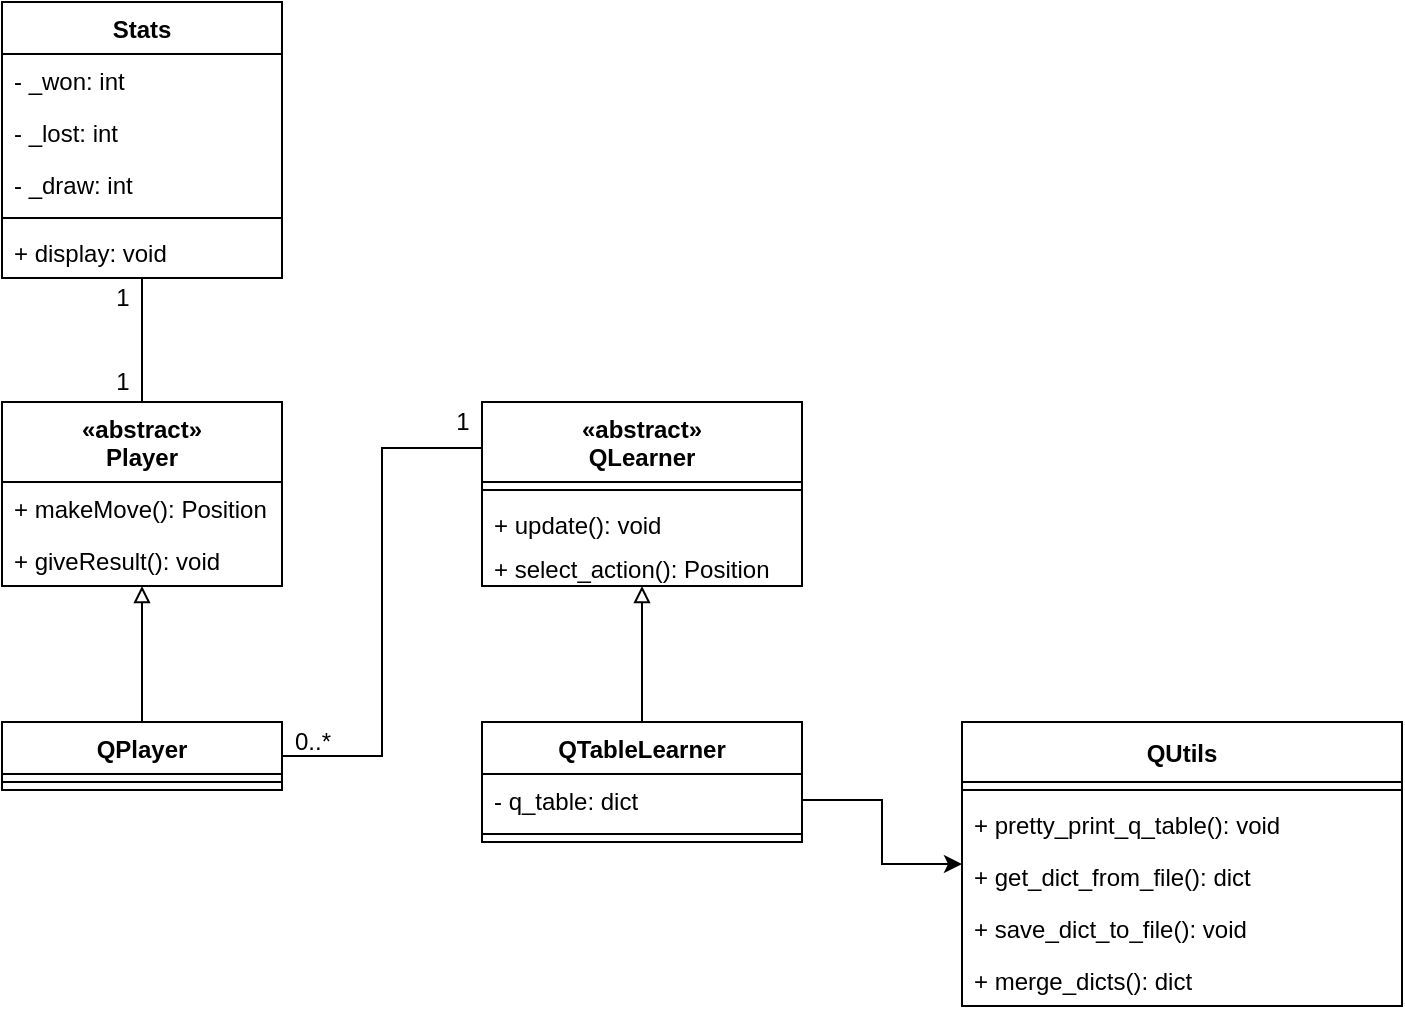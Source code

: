 <mxfile version="15.8.7" type="device"><diagram id="bctdquQVwpCxf01meslu" name="Seite-1"><mxGraphModel dx="1038" dy="1818" grid="1" gridSize="10" guides="1" tooltips="1" connect="1" arrows="1" fold="1" page="1" pageScale="1" pageWidth="827" pageHeight="1169" math="0" shadow="0"><root><mxCell id="0"/><mxCell id="1" parent="0"/><mxCell id="gbSbWb2Ehsg5AkkeHWog-10" style="edgeStyle=orthogonalEdgeStyle;rounded=0;orthogonalLoop=1;jettySize=auto;html=1;exitX=0.5;exitY=0;exitDx=0;exitDy=0;endArrow=none;endFill=0;" edge="1" parent="1" source="G02vbdICKoxpFZ3K2MaF-1" target="gbSbWb2Ehsg5AkkeHWog-8"><mxGeometry relative="1" as="geometry"/></mxCell><mxCell id="G02vbdICKoxpFZ3K2MaF-1" value="«abstract»&#10;Player" style="swimlane;fontStyle=1;childLayout=stackLayout;horizontal=1;startSize=40;fillColor=none;horizontalStack=0;resizeParent=1;resizeParentMax=0;resizeLast=0;collapsible=1;marginBottom=0;" parent="1" vertex="1"><mxGeometry x="160" y="120" width="140" height="92" as="geometry"/></mxCell><mxCell id="G02vbdICKoxpFZ3K2MaF-2" value="+ makeMove(): Position" style="text;strokeColor=none;fillColor=none;align=left;verticalAlign=top;spacingLeft=4;spacingRight=4;overflow=hidden;rotatable=0;points=[[0,0.5],[1,0.5]];portConstraint=eastwest;" parent="G02vbdICKoxpFZ3K2MaF-1" vertex="1"><mxGeometry y="40" width="140" height="26" as="geometry"/></mxCell><mxCell id="G02vbdICKoxpFZ3K2MaF-3" value="+ giveResult(): void" style="text;strokeColor=none;fillColor=none;align=left;verticalAlign=top;spacingLeft=4;spacingRight=4;overflow=hidden;rotatable=0;points=[[0,0.5],[1,0.5]];portConstraint=eastwest;" parent="G02vbdICKoxpFZ3K2MaF-1" vertex="1"><mxGeometry y="66" width="140" height="26" as="geometry"/></mxCell><mxCell id="G02vbdICKoxpFZ3K2MaF-18" style="edgeStyle=orthogonalEdgeStyle;rounded=0;orthogonalLoop=1;jettySize=auto;html=1;exitX=0.5;exitY=0;exitDx=0;exitDy=0;endArrow=block;endFill=0;" parent="1" source="G02vbdICKoxpFZ3K2MaF-5" target="G02vbdICKoxpFZ3K2MaF-9" edge="1"><mxGeometry relative="1" as="geometry"/></mxCell><mxCell id="G02vbdICKoxpFZ3K2MaF-5" value="QTableLearner" style="swimlane;fontStyle=1;align=center;verticalAlign=top;childLayout=stackLayout;horizontal=1;startSize=26;horizontalStack=0;resizeParent=1;resizeParentMax=0;resizeLast=0;collapsible=1;marginBottom=0;" parent="1" vertex="1"><mxGeometry x="400" y="280" width="160" height="60" as="geometry"/></mxCell><mxCell id="G02vbdICKoxpFZ3K2MaF-6" value="- q_table: dict" style="text;strokeColor=none;fillColor=none;align=left;verticalAlign=top;spacingLeft=4;spacingRight=4;overflow=hidden;rotatable=0;points=[[0,0.5],[1,0.5]];portConstraint=eastwest;" parent="G02vbdICKoxpFZ3K2MaF-5" vertex="1"><mxGeometry y="26" width="160" height="26" as="geometry"/></mxCell><mxCell id="G02vbdICKoxpFZ3K2MaF-7" value="" style="line;strokeWidth=1;fillColor=none;align=left;verticalAlign=middle;spacingTop=-1;spacingLeft=3;spacingRight=3;rotatable=0;labelPosition=right;points=[];portConstraint=eastwest;" parent="G02vbdICKoxpFZ3K2MaF-5" vertex="1"><mxGeometry y="52" width="160" height="8" as="geometry"/></mxCell><mxCell id="G02vbdICKoxpFZ3K2MaF-9" value="«abstract»&#10;QLearner" style="swimlane;fontStyle=1;align=center;verticalAlign=top;childLayout=stackLayout;horizontal=1;startSize=40;horizontalStack=0;resizeParent=1;resizeParentMax=0;resizeLast=0;collapsible=1;marginBottom=0;" parent="1" vertex="1"><mxGeometry x="400" y="120" width="160" height="92" as="geometry"/></mxCell><mxCell id="G02vbdICKoxpFZ3K2MaF-11" value="" style="line;strokeWidth=1;fillColor=none;align=left;verticalAlign=middle;spacingTop=-1;spacingLeft=3;spacingRight=3;rotatable=0;labelPosition=right;points=[];portConstraint=eastwest;" parent="G02vbdICKoxpFZ3K2MaF-9" vertex="1"><mxGeometry y="40" width="160" height="8" as="geometry"/></mxCell><mxCell id="G02vbdICKoxpFZ3K2MaF-10" value="+ update(): void" style="text;strokeColor=none;fillColor=none;align=left;verticalAlign=top;spacingLeft=4;spacingRight=4;overflow=hidden;rotatable=0;points=[[0,0.5],[1,0.5]];portConstraint=eastwest;" parent="G02vbdICKoxpFZ3K2MaF-9" vertex="1"><mxGeometry y="48" width="160" height="22" as="geometry"/></mxCell><mxCell id="G02vbdICKoxpFZ3K2MaF-24" value="+ select_action(): Position" style="text;strokeColor=none;fillColor=none;align=left;verticalAlign=top;spacingLeft=4;spacingRight=4;overflow=hidden;rotatable=0;points=[[0,0.5],[1,0.5]];portConstraint=eastwest;" parent="G02vbdICKoxpFZ3K2MaF-9" vertex="1"><mxGeometry y="70" width="160" height="22" as="geometry"/></mxCell><mxCell id="G02vbdICKoxpFZ3K2MaF-19" style="edgeStyle=orthogonalEdgeStyle;rounded=0;orthogonalLoop=1;jettySize=auto;html=1;exitX=0.5;exitY=0;exitDx=0;exitDy=0;endArrow=block;endFill=0;" parent="1" source="G02vbdICKoxpFZ3K2MaF-14" target="G02vbdICKoxpFZ3K2MaF-1" edge="1"><mxGeometry relative="1" as="geometry"/></mxCell><mxCell id="G02vbdICKoxpFZ3K2MaF-14" value="QPlayer" style="swimlane;fontStyle=1;align=center;verticalAlign=top;childLayout=stackLayout;horizontal=1;startSize=26;horizontalStack=0;resizeParent=1;resizeParentMax=0;resizeLast=0;collapsible=1;marginBottom=0;" parent="1" vertex="1"><mxGeometry x="160" y="280" width="140" height="34" as="geometry"/></mxCell><mxCell id="G02vbdICKoxpFZ3K2MaF-16" value="" style="line;strokeWidth=1;fillColor=none;align=left;verticalAlign=middle;spacingTop=-1;spacingLeft=3;spacingRight=3;rotatable=0;labelPosition=right;points=[];portConstraint=eastwest;" parent="G02vbdICKoxpFZ3K2MaF-14" vertex="1"><mxGeometry y="26" width="140" height="8" as="geometry"/></mxCell><mxCell id="G02vbdICKoxpFZ3K2MaF-20" style="edgeStyle=orthogonalEdgeStyle;rounded=0;orthogonalLoop=1;jettySize=auto;html=1;entryX=0;entryY=0.25;entryDx=0;entryDy=0;endArrow=none;endFill=0;exitX=1;exitY=0.5;exitDx=0;exitDy=0;" parent="1" source="G02vbdICKoxpFZ3K2MaF-14" target="G02vbdICKoxpFZ3K2MaF-9" edge="1"><mxGeometry relative="1" as="geometry"><mxPoint x="350" y="310" as="sourcePoint"/></mxGeometry></mxCell><mxCell id="G02vbdICKoxpFZ3K2MaF-21" value="1" style="text;html=1;align=center;verticalAlign=middle;resizable=0;points=[];autosize=1;strokeColor=none;fillColor=none;" parent="1" vertex="1"><mxGeometry x="380" y="120" width="20" height="20" as="geometry"/></mxCell><mxCell id="G02vbdICKoxpFZ3K2MaF-22" value="0..*" style="text;html=1;align=center;verticalAlign=middle;resizable=0;points=[];autosize=1;strokeColor=none;fillColor=none;" parent="1" vertex="1"><mxGeometry x="300" y="280" width="30" height="20" as="geometry"/></mxCell><mxCell id="gbSbWb2Ehsg5AkkeHWog-1" value="QUtils" style="swimlane;fontStyle=1;childLayout=stackLayout;horizontal=1;startSize=30;fillColor=none;horizontalStack=0;resizeParent=1;resizeParentMax=0;resizeLast=0;collapsible=1;marginBottom=0;" vertex="1" parent="1"><mxGeometry x="640" y="280" width="220" height="142" as="geometry"/></mxCell><mxCell id="gbSbWb2Ehsg5AkkeHWog-16" value="" style="line;strokeWidth=1;fillColor=none;align=left;verticalAlign=middle;spacingTop=-1;spacingLeft=3;spacingRight=3;rotatable=0;labelPosition=right;points=[];portConstraint=eastwest;" vertex="1" parent="gbSbWb2Ehsg5AkkeHWog-1"><mxGeometry y="30" width="220" height="8" as="geometry"/></mxCell><mxCell id="gbSbWb2Ehsg5AkkeHWog-2" value="+ pretty_print_q_table(): void" style="text;strokeColor=none;fillColor=none;align=left;verticalAlign=top;spacingLeft=4;spacingRight=4;overflow=hidden;rotatable=0;points=[[0,0.5],[1,0.5]];portConstraint=eastwest;" vertex="1" parent="gbSbWb2Ehsg5AkkeHWog-1"><mxGeometry y="38" width="220" height="26" as="geometry"/></mxCell><mxCell id="gbSbWb2Ehsg5AkkeHWog-3" value="+ get_dict_from_file(): dict" style="text;strokeColor=none;fillColor=none;align=left;verticalAlign=top;spacingLeft=4;spacingRight=4;overflow=hidden;rotatable=0;points=[[0,0.5],[1,0.5]];portConstraint=eastwest;" vertex="1" parent="gbSbWb2Ehsg5AkkeHWog-1"><mxGeometry y="64" width="220" height="26" as="geometry"/></mxCell><mxCell id="gbSbWb2Ehsg5AkkeHWog-4" value="+ save_dict_to_file(): void" style="text;strokeColor=none;fillColor=none;align=left;verticalAlign=top;spacingLeft=4;spacingRight=4;overflow=hidden;rotatable=0;points=[[0,0.5],[1,0.5]];portConstraint=eastwest;" vertex="1" parent="gbSbWb2Ehsg5AkkeHWog-1"><mxGeometry y="90" width="220" height="26" as="geometry"/></mxCell><mxCell id="gbSbWb2Ehsg5AkkeHWog-5" value="+ merge_dicts(): dict" style="text;strokeColor=none;fillColor=none;align=left;verticalAlign=top;spacingLeft=4;spacingRight=4;overflow=hidden;rotatable=0;points=[[0,0.5],[1,0.5]];portConstraint=eastwest;" vertex="1" parent="gbSbWb2Ehsg5AkkeHWog-1"><mxGeometry y="116" width="220" height="26" as="geometry"/></mxCell><mxCell id="gbSbWb2Ehsg5AkkeHWog-7" style="edgeStyle=orthogonalEdgeStyle;rounded=0;orthogonalLoop=1;jettySize=auto;html=1;exitX=1;exitY=0.5;exitDx=0;exitDy=0;" edge="1" parent="1" source="G02vbdICKoxpFZ3K2MaF-6" target="gbSbWb2Ehsg5AkkeHWog-1"><mxGeometry relative="1" as="geometry"/></mxCell><mxCell id="gbSbWb2Ehsg5AkkeHWog-8" value="Stats" style="swimlane;fontStyle=1;align=center;verticalAlign=top;childLayout=stackLayout;horizontal=1;startSize=26;horizontalStack=0;resizeParent=1;resizeParentMax=0;resizeLast=0;collapsible=1;marginBottom=0;" vertex="1" parent="1"><mxGeometry x="160" y="-80" width="140" height="138" as="geometry"/></mxCell><mxCell id="gbSbWb2Ehsg5AkkeHWog-11" value="- _won: int" style="text;strokeColor=none;fillColor=none;align=left;verticalAlign=top;spacingLeft=4;spacingRight=4;overflow=hidden;rotatable=0;points=[[0,0.5],[1,0.5]];portConstraint=eastwest;" vertex="1" parent="gbSbWb2Ehsg5AkkeHWog-8"><mxGeometry y="26" width="140" height="26" as="geometry"/></mxCell><mxCell id="gbSbWb2Ehsg5AkkeHWog-17" value="- _lost: int" style="text;strokeColor=none;fillColor=none;align=left;verticalAlign=top;spacingLeft=4;spacingRight=4;overflow=hidden;rotatable=0;points=[[0,0.5],[1,0.5]];portConstraint=eastwest;" vertex="1" parent="gbSbWb2Ehsg5AkkeHWog-8"><mxGeometry y="52" width="140" height="26" as="geometry"/></mxCell><mxCell id="gbSbWb2Ehsg5AkkeHWog-19" value="- _draw: int" style="text;strokeColor=none;fillColor=none;align=left;verticalAlign=top;spacingLeft=4;spacingRight=4;overflow=hidden;rotatable=0;points=[[0,0.5],[1,0.5]];portConstraint=eastwest;" vertex="1" parent="gbSbWb2Ehsg5AkkeHWog-8"><mxGeometry y="78" width="140" height="26" as="geometry"/></mxCell><mxCell id="gbSbWb2Ehsg5AkkeHWog-9" value="" style="line;strokeWidth=1;fillColor=none;align=left;verticalAlign=middle;spacingTop=-1;spacingLeft=3;spacingRight=3;rotatable=0;labelPosition=right;points=[];portConstraint=eastwest;" vertex="1" parent="gbSbWb2Ehsg5AkkeHWog-8"><mxGeometry y="104" width="140" height="8" as="geometry"/></mxCell><mxCell id="gbSbWb2Ehsg5AkkeHWog-20" value="+ display: void" style="text;strokeColor=none;fillColor=none;align=left;verticalAlign=top;spacingLeft=4;spacingRight=4;overflow=hidden;rotatable=0;points=[[0,0.5],[1,0.5]];portConstraint=eastwest;" vertex="1" parent="gbSbWb2Ehsg5AkkeHWog-8"><mxGeometry y="112" width="140" height="26" as="geometry"/></mxCell><mxCell id="gbSbWb2Ehsg5AkkeHWog-21" value="1" style="text;html=1;align=center;verticalAlign=middle;resizable=0;points=[];autosize=1;strokeColor=none;fillColor=none;" vertex="1" parent="1"><mxGeometry x="210" y="58" width="20" height="20" as="geometry"/></mxCell><mxCell id="gbSbWb2Ehsg5AkkeHWog-22" value="1" style="text;html=1;align=center;verticalAlign=middle;resizable=0;points=[];autosize=1;strokeColor=none;fillColor=none;" vertex="1" parent="1"><mxGeometry x="210" y="100" width="20" height="20" as="geometry"/></mxCell></root></mxGraphModel></diagram></mxfile>